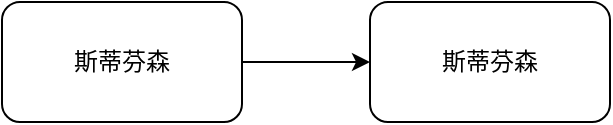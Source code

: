 <mxfile>
    <diagram id="dvXg22AB9mJ-c9Smb3_1" name="Page-1">
        <mxGraphModel dx="489" dy="520" grid="1" gridSize="10" guides="1" tooltips="1" connect="1" arrows="1" fold="1" page="1" pageScale="1" pageWidth="827" pageHeight="1169" math="0" shadow="0">
            <root>
                <mxCell id="0"/>
                <mxCell id="1" parent="0"/>
                <mxCell id="4" style="edgeStyle=none;html=1;exitX=1;exitY=0.5;exitDx=0;exitDy=0;entryX=0;entryY=0.5;entryDx=0;entryDy=0;" edge="1" parent="1" source="2" target="3">
                    <mxGeometry relative="1" as="geometry"/>
                </mxCell>
                <mxCell id="2" value="斯蒂芬森" style="rounded=1;whiteSpace=wrap;html=1;" vertex="1" parent="1">
                    <mxGeometry x="110" y="130" width="120" height="60" as="geometry"/>
                </mxCell>
                <mxCell id="3" value="斯蒂芬森" style="rounded=1;whiteSpace=wrap;html=1;" vertex="1" parent="1">
                    <mxGeometry x="294" y="130" width="120" height="60" as="geometry"/>
                </mxCell>
            </root>
        </mxGraphModel>
    </diagram>
</mxfile>